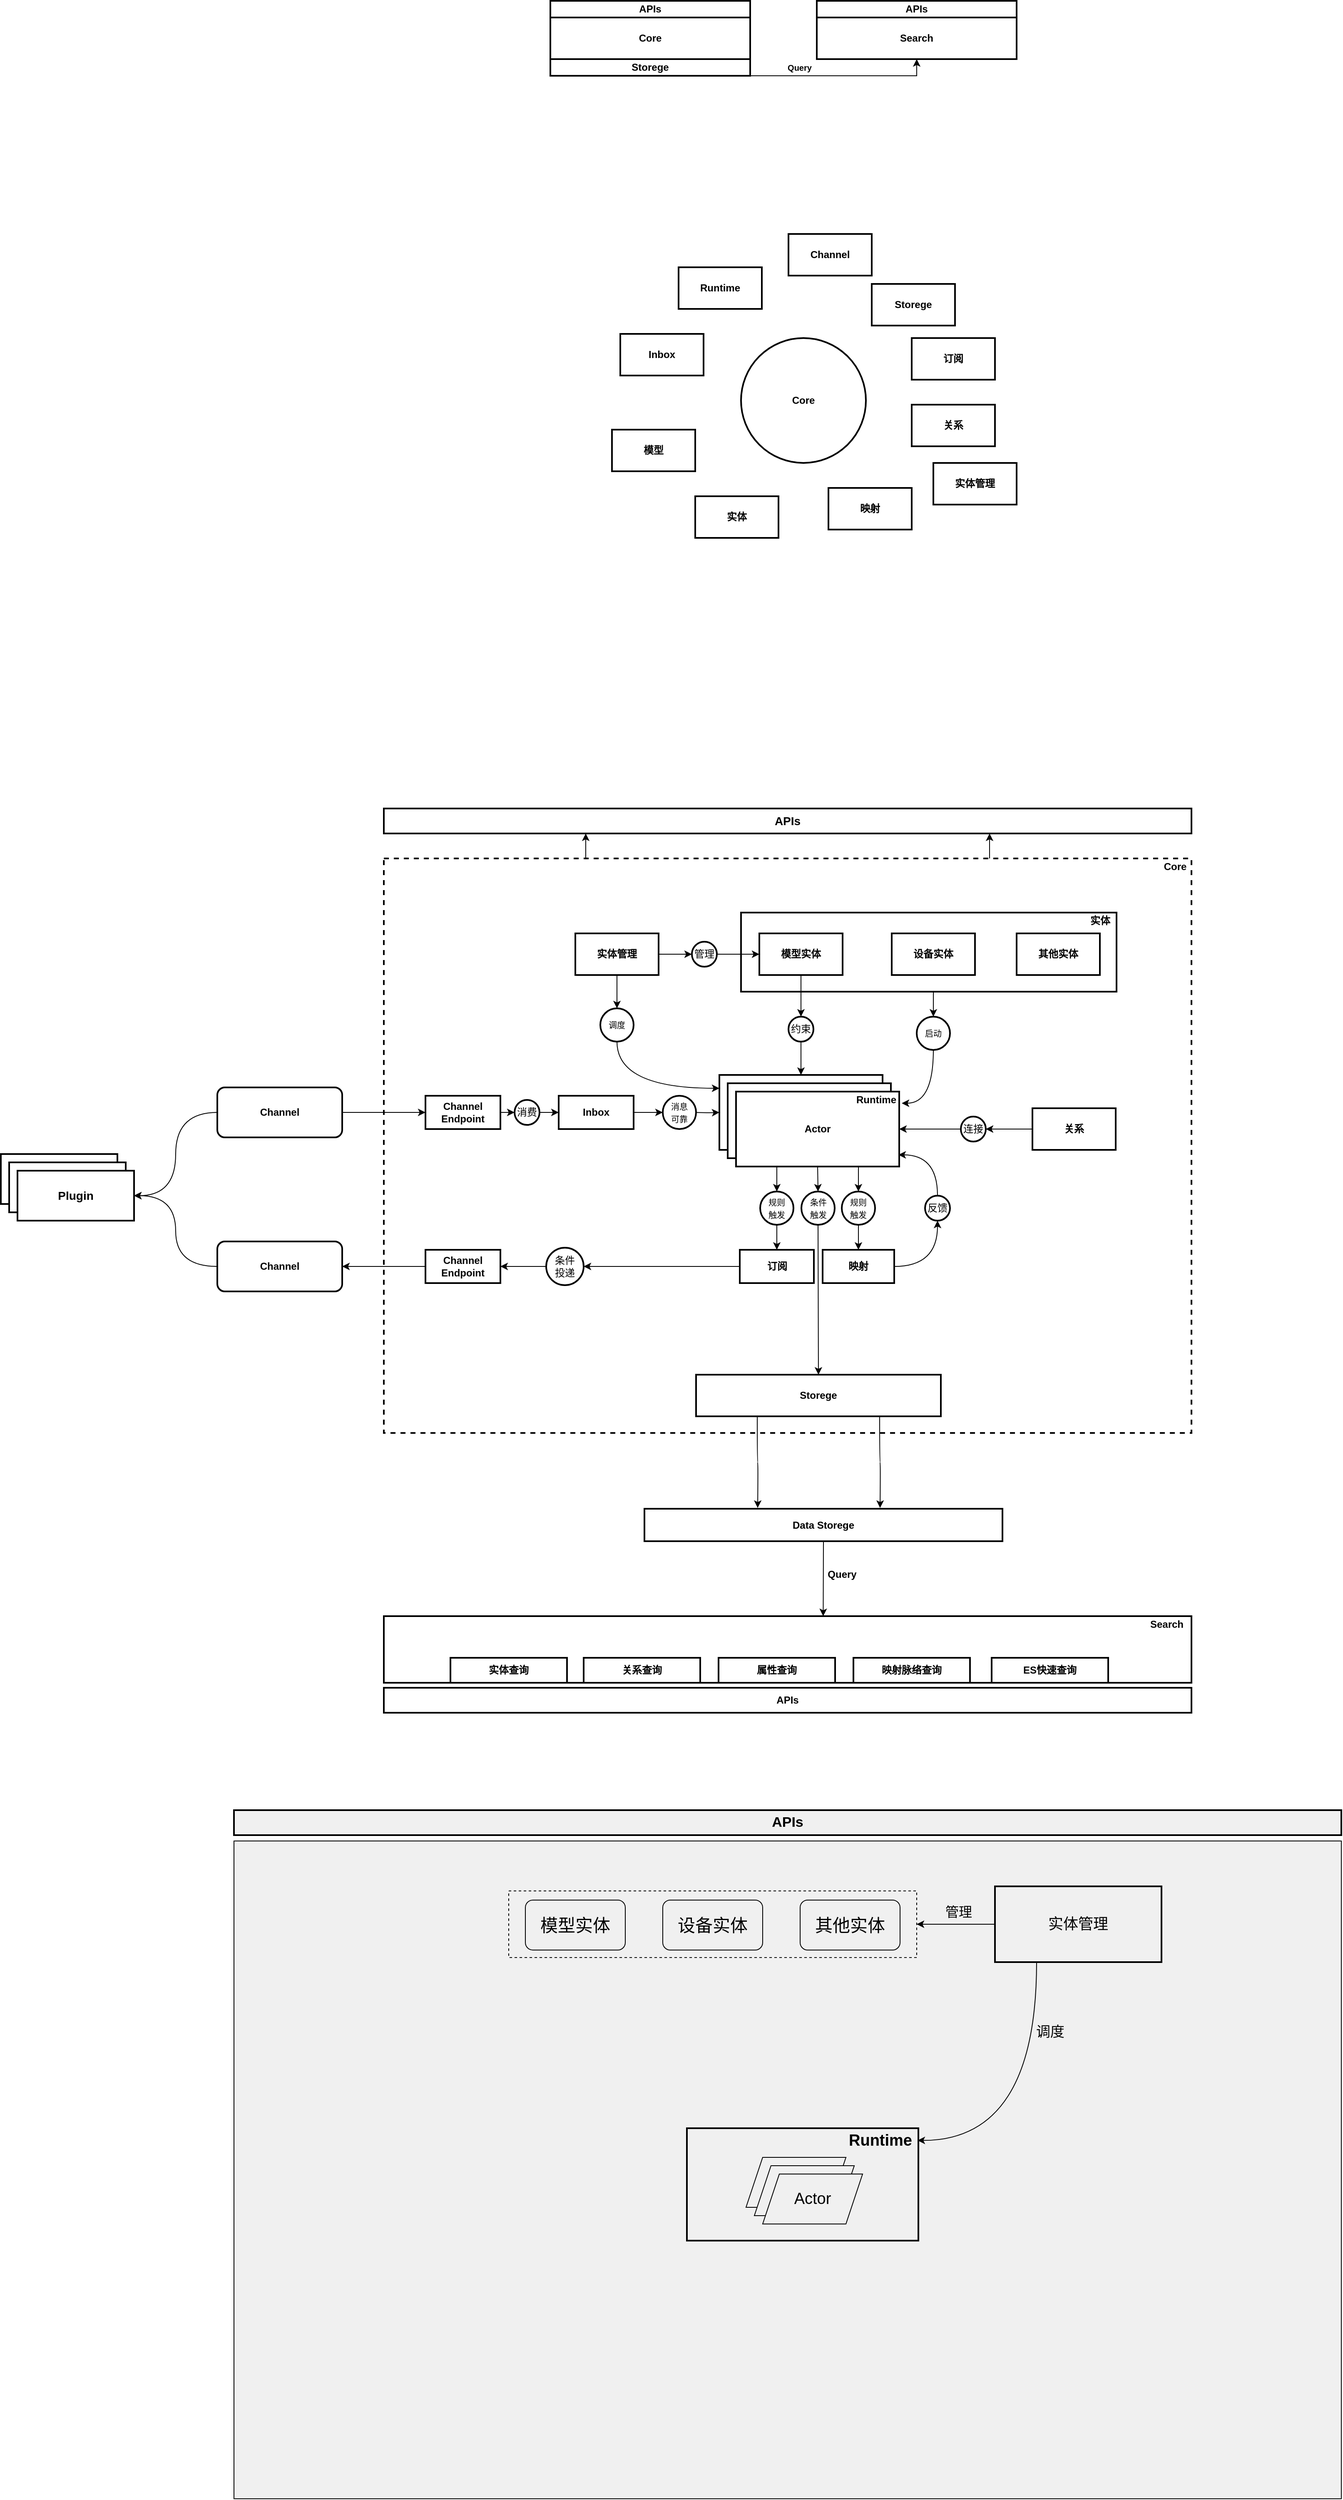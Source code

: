 <mxfile>
    <diagram id="mZEBOaH3Qbh8OWSPwJVB" name="Page-1">
        <mxGraphModel dx="2414" dy="2477" grid="1" gridSize="10" guides="1" tooltips="1" connect="1" arrows="1" fold="1" page="1" pageScale="1" pageWidth="827" pageHeight="1169" background="#ffffff" math="0" shadow="0">
            <root>
                <mxCell id="0"/>
                <mxCell id="1" parent="0"/>
                <mxCell id="112" style="edgeStyle=orthogonalEdgeStyle;curved=1;rounded=0;orthogonalLoop=1;jettySize=auto;html=1;exitX=0.25;exitY=0;exitDx=0;exitDy=0;entryX=0.25;entryY=1;entryDx=0;entryDy=0;strokeColor=#000000;" parent="1" source="91" target="111" edge="1">
                    <mxGeometry relative="1" as="geometry"/>
                </mxCell>
                <mxCell id="113" style="edgeStyle=orthogonalEdgeStyle;curved=1;rounded=0;orthogonalLoop=1;jettySize=auto;html=1;exitX=0.75;exitY=0;exitDx=0;exitDy=0;entryX=0.75;entryY=1;entryDx=0;entryDy=0;strokeColor=#000000;" parent="1" source="91" target="111" edge="1">
                    <mxGeometry relative="1" as="geometry"/>
                </mxCell>
                <mxCell id="91" value="" style="rounded=0;whiteSpace=wrap;html=1;strokeColor=#000000;strokeWidth=2;fillColor=#FFFFFF;dashed=1;" parent="1" vertex="1">
                    <mxGeometry x="-90" y="30" width="970" height="690" as="geometry"/>
                </mxCell>
                <mxCell id="2" value="&lt;font color=&quot;#000000&quot;&gt;&lt;b&gt;实体&lt;/b&gt;&lt;/font&gt;" style="rounded=0;whiteSpace=wrap;html=1;fillColor=#FFFFFF;strokeWidth=2;strokeColor=#000000;" parent="1" vertex="1">
                    <mxGeometry x="284" y="-405" width="100" height="50" as="geometry"/>
                </mxCell>
                <mxCell id="3" value="&lt;font color=&quot;#000000&quot;&gt;&lt;b&gt;订阅&lt;/b&gt;&lt;/font&gt;" style="rounded=0;whiteSpace=wrap;html=1;fillColor=#FFFFFF;strokeWidth=2;strokeColor=#000000;" parent="1" vertex="1">
                    <mxGeometry x="544" y="-595" width="100" height="50" as="geometry"/>
                </mxCell>
                <mxCell id="7" value="&lt;font color=&quot;#000000&quot;&gt;&lt;b&gt;模型&lt;/b&gt;&lt;/font&gt;" style="rounded=0;whiteSpace=wrap;html=1;fillColor=#FFFFFF;strokeWidth=2;strokeColor=#000000;" parent="1" vertex="1">
                    <mxGeometry x="184" y="-485" width="100" height="50" as="geometry"/>
                </mxCell>
                <mxCell id="24" value="&lt;font color=&quot;#000000&quot;&gt;&lt;b&gt;Core&lt;/b&gt;&lt;/font&gt;" style="ellipse;whiteSpace=wrap;html=1;aspect=fixed;strokeColor=#000000;strokeWidth=2;fillColor=#FFFFFF;" parent="1" vertex="1">
                    <mxGeometry x="339" y="-595" width="150" height="150" as="geometry"/>
                </mxCell>
                <mxCell id="25" value="&lt;font color=&quot;#000000&quot;&gt;&lt;b&gt;映射&lt;/b&gt;&lt;/font&gt;" style="rounded=0;whiteSpace=wrap;html=1;fillColor=#FFFFFF;strokeWidth=2;strokeColor=#000000;" parent="1" vertex="1">
                    <mxGeometry x="444" y="-415" width="100" height="50" as="geometry"/>
                </mxCell>
                <mxCell id="26" value="&lt;font color=&quot;#000000&quot;&gt;&lt;b&gt;关系&lt;/b&gt;&lt;/font&gt;" style="rounded=0;whiteSpace=wrap;html=1;fillColor=#FFFFFF;strokeWidth=2;strokeColor=#000000;" parent="1" vertex="1">
                    <mxGeometry x="544" y="-515" width="100" height="50" as="geometry"/>
                </mxCell>
                <mxCell id="27" value="&lt;font color=&quot;#000000&quot;&gt;&lt;b&gt;Core&lt;/b&gt;&lt;/font&gt;" style="rounded=0;whiteSpace=wrap;html=1;fillColor=#FFFFFF;strokeWidth=2;strokeColor=#000000;" parent="1" vertex="1">
                    <mxGeometry x="110" y="-980" width="240" height="50" as="geometry"/>
                </mxCell>
                <mxCell id="36" style="edgeStyle=orthogonalEdgeStyle;rounded=0;orthogonalLoop=1;jettySize=auto;html=1;exitX=1;exitY=1;exitDx=0;exitDy=0;entryX=0.5;entryY=1;entryDx=0;entryDy=0;strokeColor=#000000;" parent="1" source="28" target="34" edge="1">
                    <mxGeometry relative="1" as="geometry">
                        <Array as="points">
                            <mxPoint x="550" y="-910"/>
                        </Array>
                    </mxGeometry>
                </mxCell>
                <mxCell id="28" value="&lt;font color=&quot;#000000&quot;&gt;&lt;b&gt;Storege&lt;/b&gt;&lt;/font&gt;" style="rounded=0;whiteSpace=wrap;html=1;fillColor=#FFFFFF;strokeWidth=2;strokeColor=#000000;" parent="1" vertex="1">
                    <mxGeometry x="110" y="-930" width="240" height="20" as="geometry"/>
                </mxCell>
                <mxCell id="29" value="&lt;font color=&quot;#000000&quot;&gt;&lt;b&gt;APIs&lt;/b&gt;&lt;/font&gt;" style="rounded=0;whiteSpace=wrap;html=1;fillColor=#FFFFFF;strokeWidth=2;strokeColor=#000000;" parent="1" vertex="1">
                    <mxGeometry x="110" y="-1000" width="240" height="20" as="geometry"/>
                </mxCell>
                <mxCell id="34" value="&lt;font color=&quot;#000000&quot;&gt;&lt;b&gt;Search&lt;/b&gt;&lt;/font&gt;" style="rounded=0;whiteSpace=wrap;html=1;fillColor=#FFFFFF;strokeWidth=2;strokeColor=#000000;" parent="1" vertex="1">
                    <mxGeometry x="430" y="-980" width="240" height="50" as="geometry"/>
                </mxCell>
                <mxCell id="35" value="&lt;font color=&quot;#000000&quot;&gt;&lt;b&gt;APIs&lt;/b&gt;&lt;/font&gt;" style="rounded=0;whiteSpace=wrap;html=1;fillColor=#FFFFFF;strokeWidth=2;strokeColor=#000000;" parent="1" vertex="1">
                    <mxGeometry x="430" y="-1000" width="240" height="20" as="geometry"/>
                </mxCell>
                <mxCell id="37" value="&lt;b&gt;&lt;font color=&quot;#000000&quot; style=&quot;font-size: 10px&quot;&gt;Query&lt;/font&gt;&lt;/b&gt;" style="text;html=1;align=center;verticalAlign=middle;resizable=0;points=[];autosize=1;strokeColor=none;" parent="1" vertex="1">
                    <mxGeometry x="389" y="-930" width="40" height="20" as="geometry"/>
                </mxCell>
                <mxCell id="38" value="&lt;font color=&quot;#000000&quot;&gt;&lt;b&gt;Inbox&lt;/b&gt;&lt;/font&gt;" style="rounded=0;whiteSpace=wrap;html=1;fillColor=#FFFFFF;strokeWidth=2;strokeColor=#000000;" parent="1" vertex="1">
                    <mxGeometry x="194" y="-600" width="100" height="50" as="geometry"/>
                </mxCell>
                <mxCell id="39" value="&lt;font color=&quot;#000000&quot;&gt;&lt;b&gt;Runtime&lt;/b&gt;&lt;/font&gt;" style="rounded=0;whiteSpace=wrap;html=1;fillColor=#FFFFFF;strokeWidth=2;strokeColor=#000000;" parent="1" vertex="1">
                    <mxGeometry x="264" y="-680" width="100" height="50" as="geometry"/>
                </mxCell>
                <mxCell id="40" value="&lt;font color=&quot;#000000&quot;&gt;&lt;b&gt;Channel&lt;/b&gt;&lt;/font&gt;" style="rounded=0;whiteSpace=wrap;html=1;fillColor=#FFFFFF;strokeWidth=2;strokeColor=#000000;" parent="1" vertex="1">
                    <mxGeometry x="396" y="-720" width="100" height="50" as="geometry"/>
                </mxCell>
                <mxCell id="43" value="&lt;font color=&quot;#000000&quot;&gt;&lt;b&gt;实体管理&lt;/b&gt;&lt;/font&gt;" style="rounded=0;whiteSpace=wrap;html=1;fillColor=#FFFFFF;strokeWidth=2;strokeColor=#000000;" parent="1" vertex="1">
                    <mxGeometry x="570" y="-445" width="100" height="50" as="geometry"/>
                </mxCell>
                <mxCell id="52" style="edgeStyle=orthogonalEdgeStyle;curved=1;rounded=0;orthogonalLoop=1;jettySize=auto;html=1;exitX=0.5;exitY=1;exitDx=0;exitDy=0;entryX=0.5;entryY=0;entryDx=0;entryDy=0;strokeColor=#000000;" parent="1" source="50" target="44" edge="1">
                    <mxGeometry relative="1" as="geometry"/>
                </mxCell>
                <mxCell id="50" value="&lt;font color=&quot;#000000&quot;&gt;约束&lt;/font&gt;" style="ellipse;whiteSpace=wrap;html=1;aspect=fixed;strokeColor=#000000;strokeWidth=2;fillColor=#FFFFFF;" parent="1" vertex="1">
                    <mxGeometry x="396" y="220" width="30" height="30" as="geometry"/>
                </mxCell>
                <mxCell id="133" style="edgeStyle=orthogonalEdgeStyle;curved=1;rounded=0;orthogonalLoop=1;jettySize=auto;html=1;exitX=1;exitY=0.5;exitDx=0;exitDy=0;entryX=0.5;entryY=1;entryDx=0;entryDy=0;strokeColor=#000000;" parent="1" source="48" target="132" edge="1">
                    <mxGeometry relative="1" as="geometry"/>
                </mxCell>
                <mxCell id="48" value="&lt;b&gt;&lt;font color=&quot;#000000&quot;&gt;映射&lt;/font&gt;&lt;/b&gt;" style="rounded=0;whiteSpace=wrap;html=1;fillColor=#FFFFFF;strokeWidth=2;strokeColor=#000000;" parent="1" vertex="1">
                    <mxGeometry x="437" y="500" width="86" height="40" as="geometry"/>
                </mxCell>
                <mxCell id="58" style="edgeStyle=orthogonalEdgeStyle;curved=1;rounded=0;orthogonalLoop=1;jettySize=auto;html=1;exitX=0;exitY=0.5;exitDx=0;exitDy=0;entryX=1;entryY=0.5;entryDx=0;entryDy=0;strokeColor=#000000;" parent="1" source="56" target="57" edge="1">
                    <mxGeometry relative="1" as="geometry"/>
                </mxCell>
                <mxCell id="56" value="&lt;font color=&quot;#000000&quot;&gt;&lt;b&gt;关系&lt;/b&gt;&lt;/font&gt;" style="rounded=0;whiteSpace=wrap;html=1;fillColor=#FFFFFF;strokeWidth=2;strokeColor=#000000;" parent="1" vertex="1">
                    <mxGeometry x="689" y="330" width="100" height="50" as="geometry"/>
                </mxCell>
                <mxCell id="68" style="edgeStyle=orthogonalEdgeStyle;curved=1;rounded=0;orthogonalLoop=1;jettySize=auto;html=1;exitX=0;exitY=0.5;exitDx=0;exitDy=0;entryX=1;entryY=0.5;entryDx=0;entryDy=0;strokeColor=#000000;" parent="1" source="57" target="72" edge="1">
                    <mxGeometry relative="1" as="geometry">
                        <mxPoint x="549" y="405" as="targetPoint"/>
                    </mxGeometry>
                </mxCell>
                <mxCell id="57" value="&lt;font color=&quot;#000000&quot;&gt;连接&lt;/font&gt;" style="ellipse;whiteSpace=wrap;html=1;aspect=fixed;strokeColor=#000000;strokeWidth=2;fillColor=#FFFFFF;" parent="1" vertex="1">
                    <mxGeometry x="603" y="340" width="30" height="30" as="geometry"/>
                </mxCell>
                <mxCell id="61" value="" style="group" parent="1" vertex="1" connectable="0">
                    <mxGeometry x="313" y="290" width="205" height="90" as="geometry"/>
                </mxCell>
                <mxCell id="44" value="" style="rounded=0;whiteSpace=wrap;html=1;fillColor=#FFFFFF;strokeWidth=2;strokeColor=#000000;" parent="61" vertex="1">
                    <mxGeometry width="196" height="90" as="geometry"/>
                </mxCell>
                <mxCell id="69" value="" style="group" parent="1" vertex="1" connectable="0">
                    <mxGeometry x="323" y="300" width="205" height="90" as="geometry"/>
                </mxCell>
                <mxCell id="70" value="" style="rounded=0;whiteSpace=wrap;html=1;fillColor=#FFFFFF;strokeWidth=2;strokeColor=#000000;" parent="69" vertex="1">
                    <mxGeometry width="196" height="90" as="geometry"/>
                </mxCell>
                <mxCell id="71" value="" style="group" parent="1" vertex="1" connectable="0">
                    <mxGeometry x="333" y="310" width="210" height="90" as="geometry"/>
                </mxCell>
                <mxCell id="72" value="&lt;b&gt;&lt;font color=&quot;#000000&quot;&gt;Actor&lt;/font&gt;&lt;/b&gt;" style="rounded=0;whiteSpace=wrap;html=1;fillColor=#FFFFFF;strokeWidth=2;strokeColor=#000000;" parent="71" vertex="1">
                    <mxGeometry width="196" height="90" as="geometry"/>
                </mxCell>
                <mxCell id="73" value="&lt;font color=&quot;#000000&quot;&gt;&lt;b&gt;Runtime&lt;/b&gt;&lt;/font&gt;" style="text;html=1;align=center;verticalAlign=middle;resizable=0;points=[];autosize=1;strokeColor=none;" parent="71" vertex="1">
                    <mxGeometry x="138" width="60" height="20" as="geometry"/>
                </mxCell>
                <mxCell id="141" style="edgeStyle=orthogonalEdgeStyle;curved=1;rounded=0;orthogonalLoop=1;jettySize=auto;html=1;exitX=0;exitY=0.5;exitDx=0;exitDy=0;entryX=1;entryY=0.5;entryDx=0;entryDy=0;strokeColor=#000000;" parent="1" source="74" target="140" edge="1">
                    <mxGeometry relative="1" as="geometry"/>
                </mxCell>
                <mxCell id="74" value="&lt;font color=&quot;#000000&quot;&gt;&lt;b&gt;订阅&lt;/b&gt;&lt;/font&gt;" style="rounded=0;whiteSpace=wrap;html=1;fillColor=#FFFFFF;strokeWidth=2;strokeColor=#000000;" parent="1" vertex="1">
                    <mxGeometry x="337.5" y="500" width="89" height="40" as="geometry"/>
                </mxCell>
                <mxCell id="121" style="edgeStyle=orthogonalEdgeStyle;curved=1;rounded=0;orthogonalLoop=1;jettySize=auto;html=1;exitX=0.5;exitY=1;exitDx=0;exitDy=0;entryX=0.5;entryY=0;entryDx=0;entryDy=0;strokeColor=#000000;" parent="1" source="75" target="74" edge="1">
                    <mxGeometry relative="1" as="geometry"/>
                </mxCell>
                <mxCell id="75" value="&lt;font color=&quot;#000000&quot; style=&quot;font-size: 10px&quot;&gt;规则&lt;br&gt;触发&lt;/font&gt;" style="ellipse;whiteSpace=wrap;html=1;aspect=fixed;strokeColor=#000000;strokeWidth=2;fillColor=#FFFFFF;" parent="1" vertex="1">
                    <mxGeometry x="362" y="430" width="40" height="40" as="geometry"/>
                </mxCell>
                <mxCell id="84" style="edgeStyle=orthogonalEdgeStyle;curved=1;rounded=0;orthogonalLoop=1;jettySize=auto;html=1;exitX=0.5;exitY=1;exitDx=0;exitDy=0;entryX=1.017;entryY=0.7;entryDx=0;entryDy=0;entryPerimeter=0;strokeColor=#000000;" parent="1" source="81" target="73" edge="1">
                    <mxGeometry relative="1" as="geometry"/>
                </mxCell>
                <mxCell id="81" value="&lt;font color=&quot;#000000&quot;&gt;&lt;span style=&quot;font-size: 10px&quot;&gt;启动&lt;/span&gt;&lt;/font&gt;" style="ellipse;whiteSpace=wrap;html=1;aspect=fixed;strokeColor=#000000;strokeWidth=2;fillColor=#FFFFFF;" parent="1" vertex="1">
                    <mxGeometry x="550" y="220" width="40" height="40" as="geometry"/>
                </mxCell>
                <mxCell id="126" style="edgeStyle=orthogonalEdgeStyle;curved=1;rounded=0;orthogonalLoop=1;jettySize=auto;html=1;exitX=1;exitY=0.5;exitDx=0;exitDy=0;entryX=0;entryY=0.5;entryDx=0;entryDy=0;strokeColor=#000000;" parent="1" source="89" target="128" edge="1">
                    <mxGeometry relative="1" as="geometry">
                        <mxPoint x="250" y="335" as="targetPoint"/>
                    </mxGeometry>
                </mxCell>
                <mxCell id="89" value="&lt;font color=&quot;#000000&quot;&gt;&lt;b&gt;Inbox&lt;/b&gt;&lt;/font&gt;" style="rounded=0;whiteSpace=wrap;html=1;fillColor=#FFFFFF;strokeWidth=2;strokeColor=#000000;" parent="1" vertex="1">
                    <mxGeometry x="120" y="315" width="90" height="40" as="geometry"/>
                </mxCell>
                <mxCell id="137" style="edgeStyle=orthogonalEdgeStyle;curved=1;rounded=0;orthogonalLoop=1;jettySize=auto;html=1;exitX=1;exitY=0.5;exitDx=0;exitDy=0;entryX=0;entryY=0.5;entryDx=0;entryDy=0;strokeColor=#000000;" parent="1" source="92" target="135" edge="1">
                    <mxGeometry relative="1" as="geometry"/>
                </mxCell>
                <mxCell id="160" style="edgeStyle=orthogonalEdgeStyle;curved=1;rounded=0;orthogonalLoop=1;jettySize=auto;html=1;exitX=0;exitY=0.5;exitDx=0;exitDy=0;entryX=1;entryY=0.5;entryDx=0;entryDy=0;strokeColor=#000000;" parent="1" source="92" target="157" edge="1">
                    <mxGeometry relative="1" as="geometry"/>
                </mxCell>
                <mxCell id="92" value="&lt;font color=&quot;#000000&quot;&gt;&lt;b&gt;Channel&lt;/b&gt;&lt;/font&gt;" style="rounded=1;whiteSpace=wrap;html=1;strokeColor=#000000;strokeWidth=2;fillColor=#FFFFFF;" parent="1" vertex="1">
                    <mxGeometry x="-290" y="305" width="150" height="60" as="geometry"/>
                </mxCell>
                <mxCell id="97" style="edgeStyle=orthogonalEdgeStyle;curved=1;rounded=0;orthogonalLoop=1;jettySize=auto;html=1;exitX=1;exitY=0.5;exitDx=0;exitDy=0;strokeColor=#000000;" parent="1" source="94" target="89" edge="1">
                    <mxGeometry relative="1" as="geometry"/>
                </mxCell>
                <mxCell id="94" value="&lt;font color=&quot;#000000&quot;&gt;消费&lt;/font&gt;" style="ellipse;whiteSpace=wrap;html=1;aspect=fixed;strokeColor=#000000;strokeWidth=2;fillColor=#FFFFFF;" parent="1" vertex="1">
                    <mxGeometry x="67" y="320" width="30" height="30" as="geometry"/>
                </mxCell>
                <mxCell id="101" style="edgeStyle=orthogonalEdgeStyle;curved=1;rounded=0;orthogonalLoop=1;jettySize=auto;html=1;exitX=0.5;exitY=1;exitDx=0;exitDy=0;entryX=0.5;entryY=0;entryDx=0;entryDy=0;strokeColor=#000000;" parent="1" source="98" target="100" edge="1">
                    <mxGeometry relative="1" as="geometry"/>
                </mxCell>
                <mxCell id="105" style="edgeStyle=orthogonalEdgeStyle;curved=1;rounded=0;orthogonalLoop=1;jettySize=auto;html=1;exitX=1;exitY=0.5;exitDx=0;exitDy=0;entryX=0;entryY=0.5;entryDx=0;entryDy=0;strokeColor=#000000;" parent="1" source="98" target="104" edge="1">
                    <mxGeometry relative="1" as="geometry"/>
                </mxCell>
                <mxCell id="98" value="&lt;font color=&quot;#000000&quot;&gt;&lt;b&gt;实体管理&lt;/b&gt;&lt;/font&gt;" style="rounded=0;whiteSpace=wrap;html=1;fillColor=#FFFFFF;strokeWidth=2;strokeColor=#000000;" parent="1" vertex="1">
                    <mxGeometry x="140" y="120" width="100" height="50" as="geometry"/>
                </mxCell>
                <mxCell id="102" style="edgeStyle=orthogonalEdgeStyle;curved=1;rounded=0;orthogonalLoop=1;jettySize=auto;html=1;exitX=0.5;exitY=1;exitDx=0;exitDy=0;entryX=0;entryY=0.178;entryDx=0;entryDy=0;entryPerimeter=0;strokeColor=#000000;" parent="1" source="100" target="44" edge="1">
                    <mxGeometry relative="1" as="geometry"/>
                </mxCell>
                <mxCell id="100" value="&lt;font color=&quot;#000000&quot;&gt;&lt;span style=&quot;font-size: 10px&quot;&gt;调度&lt;/span&gt;&lt;/font&gt;" style="ellipse;whiteSpace=wrap;html=1;aspect=fixed;strokeColor=#000000;strokeWidth=2;fillColor=#FFFFFF;" parent="1" vertex="1">
                    <mxGeometry x="170" y="210" width="40" height="40" as="geometry"/>
                </mxCell>
                <mxCell id="103" value="" style="rounded=0;whiteSpace=wrap;html=1;strokeColor=#000000;strokeWidth=2;fillColor=#FFFFFF;" parent="1" vertex="1">
                    <mxGeometry x="339" y="95" width="451" height="95" as="geometry"/>
                </mxCell>
                <mxCell id="49" value="&lt;font color=&quot;#000000&quot;&gt;&lt;b&gt;模型实体&lt;/b&gt;&lt;/font&gt;" style="rounded=0;whiteSpace=wrap;html=1;fillColor=#FFFFFF;strokeWidth=2;strokeColor=#000000;" parent="1" vertex="1">
                    <mxGeometry x="361" y="120" width="100" height="50" as="geometry"/>
                </mxCell>
                <mxCell id="79" value="&lt;font color=&quot;#000000&quot;&gt;&lt;b&gt;设备实体&lt;/b&gt;&lt;/font&gt;" style="rounded=0;whiteSpace=wrap;html=1;fillColor=#FFFFFF;strokeWidth=2;strokeColor=#000000;" parent="1" vertex="1">
                    <mxGeometry x="520" y="120" width="100" height="50" as="geometry"/>
                </mxCell>
                <mxCell id="51" style="edgeStyle=orthogonalEdgeStyle;curved=1;rounded=0;orthogonalLoop=1;jettySize=auto;html=1;exitX=0.5;exitY=1;exitDx=0;exitDy=0;entryX=0.5;entryY=0;entryDx=0;entryDy=0;strokeColor=#000000;" parent="1" source="49" target="50" edge="1">
                    <mxGeometry relative="1" as="geometry"/>
                </mxCell>
                <mxCell id="83" style="edgeStyle=orthogonalEdgeStyle;curved=1;rounded=0;orthogonalLoop=1;jettySize=auto;html=1;entryX=0.5;entryY=0;entryDx=0;entryDy=0;strokeColor=#000000;" parent="1" target="81" edge="1">
                    <mxGeometry relative="1" as="geometry">
                        <mxPoint x="570" y="190" as="sourcePoint"/>
                    </mxGeometry>
                </mxCell>
                <mxCell id="106" style="edgeStyle=orthogonalEdgeStyle;curved=1;rounded=0;orthogonalLoop=1;jettySize=auto;html=1;exitX=1;exitY=0.5;exitDx=0;exitDy=0;entryX=0;entryY=0.5;entryDx=0;entryDy=0;strokeColor=#000000;" parent="1" source="104" target="49" edge="1">
                    <mxGeometry relative="1" as="geometry"/>
                </mxCell>
                <mxCell id="104" value="&lt;font color=&quot;#000000&quot;&gt;管理&lt;/font&gt;" style="ellipse;whiteSpace=wrap;html=1;aspect=fixed;strokeColor=#000000;strokeWidth=2;fillColor=#FFFFFF;" parent="1" vertex="1">
                    <mxGeometry x="280" y="130" width="30" height="30" as="geometry"/>
                </mxCell>
                <mxCell id="108" value="&lt;font color=&quot;#000000&quot;&gt;&lt;b&gt;其他实体&lt;/b&gt;&lt;/font&gt;" style="rounded=0;whiteSpace=wrap;html=1;fillColor=#FFFFFF;strokeWidth=2;strokeColor=#000000;" parent="1" vertex="1">
                    <mxGeometry x="670" y="120" width="100" height="50" as="geometry"/>
                </mxCell>
                <mxCell id="110" value="&lt;b style=&quot;color: rgb(0 , 0 , 0)&quot;&gt;实体&lt;/b&gt;" style="text;html=1;align=center;verticalAlign=middle;resizable=0;points=[];autosize=1;strokeColor=none;" parent="1" vertex="1">
                    <mxGeometry x="750" y="95" width="40" height="20" as="geometry"/>
                </mxCell>
                <mxCell id="111" value="&lt;font color=&quot;#000000&quot; style=&quot;font-size: 14px&quot;&gt;&lt;b&gt;APIs&lt;/b&gt;&lt;/font&gt;" style="rounded=0;whiteSpace=wrap;html=1;strokeColor=#000000;strokeWidth=2;fillColor=#FFFFFF;" parent="1" vertex="1">
                    <mxGeometry x="-90" y="-30" width="970" height="30" as="geometry"/>
                </mxCell>
                <mxCell id="114" value="&lt;font color=&quot;#000000&quot;&gt;&lt;b&gt;Storege&lt;/b&gt;&lt;/font&gt;" style="rounded=0;whiteSpace=wrap;html=1;fillColor=#FFFFFF;strokeWidth=2;strokeColor=#000000;" parent="1" vertex="1">
                    <mxGeometry x="496" y="-660" width="100" height="50" as="geometry"/>
                </mxCell>
                <mxCell id="129" style="edgeStyle=orthogonalEdgeStyle;curved=1;rounded=0;orthogonalLoop=1;jettySize=auto;html=1;exitX=0.25;exitY=1;exitDx=0;exitDy=0;strokeColor=#000000;" parent="1" source="115" edge="1">
                    <mxGeometry relative="1" as="geometry">
                        <mxPoint x="359" y="810" as="targetPoint"/>
                    </mxGeometry>
                </mxCell>
                <mxCell id="131" style="edgeStyle=orthogonalEdgeStyle;curved=1;rounded=0;orthogonalLoop=1;jettySize=auto;html=1;exitX=0.75;exitY=1;exitDx=0;exitDy=0;strokeColor=#000000;" parent="1" source="115" edge="1">
                    <mxGeometry relative="1" as="geometry">
                        <mxPoint x="506" y="810" as="targetPoint"/>
                    </mxGeometry>
                </mxCell>
                <mxCell id="115" value="&lt;font color=&quot;#000000&quot;&gt;&lt;b&gt;Storege&lt;/b&gt;&lt;/font&gt;" style="rounded=0;whiteSpace=wrap;html=1;fillColor=#FFFFFF;strokeWidth=2;strokeColor=#000000;" parent="1" vertex="1">
                    <mxGeometry x="285" y="650" width="294" height="50" as="geometry"/>
                </mxCell>
                <mxCell id="122" style="edgeStyle=orthogonalEdgeStyle;curved=1;rounded=0;orthogonalLoop=1;jettySize=auto;html=1;exitX=0.5;exitY=1;exitDx=0;exitDy=0;strokeColor=#000000;" parent="1" source="117" target="48" edge="1">
                    <mxGeometry relative="1" as="geometry"/>
                </mxCell>
                <mxCell id="117" value="&lt;font color=&quot;#000000&quot; style=&quot;font-size: 10px&quot;&gt;规则&lt;br&gt;触发&lt;/font&gt;" style="ellipse;whiteSpace=wrap;html=1;aspect=fixed;strokeColor=#000000;strokeWidth=2;fillColor=#FFFFFF;" parent="1" vertex="1">
                    <mxGeometry x="460" y="430" width="40" height="40" as="geometry"/>
                </mxCell>
                <mxCell id="124" style="edgeStyle=orthogonalEdgeStyle;curved=1;rounded=0;orthogonalLoop=1;jettySize=auto;html=1;exitX=0.5;exitY=1;exitDx=0;exitDy=0;strokeColor=#000000;" parent="1" source="118" target="115" edge="1">
                    <mxGeometry relative="1" as="geometry"/>
                </mxCell>
                <mxCell id="118" value="&lt;font color=&quot;#000000&quot;&gt;&lt;span style=&quot;font-size: 10px&quot;&gt;条件&lt;br&gt;触发&lt;/span&gt;&lt;/font&gt;" style="ellipse;whiteSpace=wrap;html=1;aspect=fixed;strokeColor=#000000;strokeWidth=2;fillColor=#FFFFFF;" parent="1" vertex="1">
                    <mxGeometry x="411.5" y="430" width="40" height="40" as="geometry"/>
                </mxCell>
                <mxCell id="119" style="edgeStyle=orthogonalEdgeStyle;curved=1;rounded=0;orthogonalLoop=1;jettySize=auto;html=1;exitX=0.25;exitY=1;exitDx=0;exitDy=0;entryX=0.5;entryY=0;entryDx=0;entryDy=0;strokeColor=#000000;" parent="1" source="72" target="75" edge="1">
                    <mxGeometry relative="1" as="geometry"/>
                </mxCell>
                <mxCell id="120" style="edgeStyle=orthogonalEdgeStyle;curved=1;rounded=0;orthogonalLoop=1;jettySize=auto;html=1;exitX=0.75;exitY=1;exitDx=0;exitDy=0;entryX=0.5;entryY=0;entryDx=0;entryDy=0;strokeColor=#000000;" parent="1" source="72" target="117" edge="1">
                    <mxGeometry relative="1" as="geometry"/>
                </mxCell>
                <mxCell id="123" style="edgeStyle=orthogonalEdgeStyle;curved=1;rounded=0;orthogonalLoop=1;jettySize=auto;html=1;exitX=0.5;exitY=1;exitDx=0;exitDy=0;entryX=0.5;entryY=0;entryDx=0;entryDy=0;strokeColor=#000000;" parent="1" source="72" target="118" edge="1">
                    <mxGeometry relative="1" as="geometry"/>
                </mxCell>
                <mxCell id="127" style="edgeStyle=orthogonalEdgeStyle;curved=1;rounded=0;orthogonalLoop=1;jettySize=auto;html=1;exitX=1;exitY=0.5;exitDx=0;exitDy=0;strokeColor=#000000;" parent="1" target="44" edge="1">
                    <mxGeometry relative="1" as="geometry">
                        <mxPoint x="280" y="335" as="sourcePoint"/>
                    </mxGeometry>
                </mxCell>
                <mxCell id="128" value="&lt;font color=&quot;#000000&quot;&gt;&lt;span style=&quot;font-size: 10px&quot;&gt;消息&lt;br&gt;可靠&lt;/span&gt;&lt;/font&gt;" style="ellipse;whiteSpace=wrap;html=1;aspect=fixed;strokeColor=#000000;strokeWidth=2;fillColor=#FFFFFF;" parent="1" vertex="1">
                    <mxGeometry x="245" y="315" width="40" height="40" as="geometry"/>
                </mxCell>
                <mxCell id="146" style="edgeStyle=orthogonalEdgeStyle;curved=1;rounded=0;orthogonalLoop=1;jettySize=auto;html=1;exitX=0.5;exitY=1;exitDx=0;exitDy=0;entryX=0.544;entryY=0;entryDx=0;entryDy=0;entryPerimeter=0;strokeColor=#000000;" parent="1" source="130" target="145" edge="1">
                    <mxGeometry relative="1" as="geometry"/>
                </mxCell>
                <mxCell id="130" value="&lt;font color=&quot;#000000&quot;&gt;&lt;b&gt;Data Storege&lt;/b&gt;&lt;/font&gt;" style="rounded=0;whiteSpace=wrap;html=1;strokeColor=#000000;strokeWidth=2;fillColor=#FFFFFF;" parent="1" vertex="1">
                    <mxGeometry x="223" y="811" width="430" height="39" as="geometry"/>
                </mxCell>
                <mxCell id="134" style="edgeStyle=orthogonalEdgeStyle;curved=1;rounded=0;orthogonalLoop=1;jettySize=auto;html=1;exitX=0.5;exitY=0;exitDx=0;exitDy=0;entryX=0.995;entryY=0.844;entryDx=0;entryDy=0;entryPerimeter=0;strokeColor=#000000;" parent="1" source="132" target="72" edge="1">
                    <mxGeometry relative="1" as="geometry"/>
                </mxCell>
                <mxCell id="132" value="&lt;font color=&quot;#000000&quot;&gt;反馈&lt;/font&gt;" style="ellipse;whiteSpace=wrap;html=1;aspect=fixed;strokeColor=#000000;strokeWidth=2;fillColor=#FFFFFF;" parent="1" vertex="1">
                    <mxGeometry x="560" y="435" width="30" height="30" as="geometry"/>
                </mxCell>
                <mxCell id="136" style="edgeStyle=orthogonalEdgeStyle;curved=1;rounded=0;orthogonalLoop=1;jettySize=auto;html=1;exitX=1;exitY=0.5;exitDx=0;exitDy=0;entryX=0;entryY=0.5;entryDx=0;entryDy=0;strokeColor=#000000;" parent="1" source="135" target="94" edge="1">
                    <mxGeometry relative="1" as="geometry"/>
                </mxCell>
                <mxCell id="135" value="&lt;font color=&quot;#000000&quot;&gt;&lt;b&gt;Channel Endpoint&lt;/b&gt;&lt;/font&gt;" style="rounded=0;whiteSpace=wrap;html=1;fillColor=#FFFFFF;strokeWidth=2;strokeColor=#000000;" parent="1" vertex="1">
                    <mxGeometry x="-40" y="315" width="90" height="40" as="geometry"/>
                </mxCell>
                <mxCell id="143" style="edgeStyle=orthogonalEdgeStyle;curved=1;rounded=0;orthogonalLoop=1;jettySize=auto;html=1;exitX=0;exitY=0.5;exitDx=0;exitDy=0;strokeColor=#000000;entryX=1;entryY=0.5;entryDx=0;entryDy=0;" parent="1" source="138" target="144" edge="1">
                    <mxGeometry relative="1" as="geometry">
                        <mxPoint x="-150" y="520" as="targetPoint"/>
                    </mxGeometry>
                </mxCell>
                <mxCell id="138" value="&lt;font color=&quot;#000000&quot;&gt;&lt;b&gt;Channel Endpoint&lt;/b&gt;&lt;/font&gt;" style="rounded=0;whiteSpace=wrap;html=1;fillColor=#FFFFFF;strokeWidth=2;strokeColor=#000000;" parent="1" vertex="1">
                    <mxGeometry x="-40" y="500" width="90" height="40" as="geometry"/>
                </mxCell>
                <mxCell id="142" style="edgeStyle=orthogonalEdgeStyle;curved=1;rounded=0;orthogonalLoop=1;jettySize=auto;html=1;exitX=0;exitY=0.5;exitDx=0;exitDy=0;strokeColor=#000000;" parent="1" source="140" target="138" edge="1">
                    <mxGeometry relative="1" as="geometry"/>
                </mxCell>
                <mxCell id="140" value="&lt;font color=&quot;#000000&quot;&gt;条件&lt;br&gt;投递&lt;/font&gt;" style="ellipse;whiteSpace=wrap;html=1;aspect=fixed;strokeColor=#000000;strokeWidth=2;fillColor=#FFFFFF;" parent="1" vertex="1">
                    <mxGeometry x="105" y="497.5" width="45" height="45" as="geometry"/>
                </mxCell>
                <mxCell id="161" style="edgeStyle=orthogonalEdgeStyle;curved=1;rounded=0;orthogonalLoop=1;jettySize=auto;html=1;exitX=0;exitY=0.5;exitDx=0;exitDy=0;entryX=1;entryY=0.5;entryDx=0;entryDy=0;strokeColor=#000000;" parent="1" source="144" target="157" edge="1">
                    <mxGeometry relative="1" as="geometry"/>
                </mxCell>
                <mxCell id="144" value="&lt;font color=&quot;#000000&quot;&gt;&lt;b&gt;Channel&lt;/b&gt;&lt;/font&gt;" style="rounded=1;whiteSpace=wrap;html=1;strokeColor=#000000;strokeWidth=2;fillColor=#FFFFFF;" parent="1" vertex="1">
                    <mxGeometry x="-290" y="490" width="150" height="60" as="geometry"/>
                </mxCell>
                <mxCell id="145" value="" style="rounded=0;whiteSpace=wrap;html=1;strokeColor=#000000;strokeWidth=2;fillColor=#FFFFFF;" parent="1" vertex="1">
                    <mxGeometry x="-90" y="940" width="970" height="80" as="geometry"/>
                </mxCell>
                <mxCell id="147" value="&lt;b&gt;&lt;font color=&quot;#000000&quot;&gt;Query&lt;/font&gt;&lt;/b&gt;" style="text;html=1;align=center;verticalAlign=middle;resizable=0;points=[];autosize=1;strokeColor=none;" parent="1" vertex="1">
                    <mxGeometry x="435" y="880" width="50" height="20" as="geometry"/>
                </mxCell>
                <mxCell id="148" value="&lt;font color=&quot;#000000&quot;&gt;&lt;b&gt;APIs&lt;/b&gt;&lt;/font&gt;" style="rounded=0;whiteSpace=wrap;html=1;strokeColor=#000000;strokeWidth=2;fillColor=#FFFFFF;" parent="1" vertex="1">
                    <mxGeometry x="-90" y="1026" width="970" height="30" as="geometry"/>
                </mxCell>
                <mxCell id="149" value="&lt;b&gt;&lt;font color=&quot;#000000&quot;&gt;实体查询&lt;/font&gt;&lt;/b&gt;" style="rounded=0;whiteSpace=wrap;html=1;strokeColor=#000000;strokeWidth=2;fillColor=#FFFFFF;" parent="1" vertex="1">
                    <mxGeometry x="-10" y="990" width="140" height="30" as="geometry"/>
                </mxCell>
                <mxCell id="150" value="&lt;b&gt;&lt;font color=&quot;#000000&quot;&gt;关系查询&lt;/font&gt;&lt;/b&gt;" style="rounded=0;whiteSpace=wrap;html=1;strokeColor=#000000;strokeWidth=2;fillColor=#FFFFFF;" parent="1" vertex="1">
                    <mxGeometry x="150" y="990" width="140" height="30" as="geometry"/>
                </mxCell>
                <mxCell id="151" value="&lt;b&gt;&lt;font color=&quot;#000000&quot;&gt;属性查询&lt;/font&gt;&lt;/b&gt;" style="rounded=0;whiteSpace=wrap;html=1;strokeColor=#000000;strokeWidth=2;fillColor=#FFFFFF;" parent="1" vertex="1">
                    <mxGeometry x="312" y="990" width="140" height="30" as="geometry"/>
                </mxCell>
                <mxCell id="152" value="&lt;b&gt;&lt;font color=&quot;#000000&quot;&gt;映射脉络查询&lt;/font&gt;&lt;/b&gt;" style="rounded=0;whiteSpace=wrap;html=1;strokeColor=#000000;strokeWidth=2;fillColor=#FFFFFF;" parent="1" vertex="1">
                    <mxGeometry x="474" y="990" width="140" height="30" as="geometry"/>
                </mxCell>
                <mxCell id="153" value="&lt;b&gt;&lt;font color=&quot;#000000&quot;&gt;ES快速查询&lt;/font&gt;&lt;/b&gt;" style="rounded=0;whiteSpace=wrap;html=1;strokeColor=#000000;strokeWidth=2;fillColor=#FFFFFF;" parent="1" vertex="1">
                    <mxGeometry x="640" y="990" width="140" height="30" as="geometry"/>
                </mxCell>
                <mxCell id="154" value="&lt;b style=&quot;color: rgb(0 , 0 , 0)&quot;&gt;Search&lt;/b&gt;" style="text;html=1;align=center;verticalAlign=middle;resizable=0;points=[];autosize=1;strokeColor=none;" parent="1" vertex="1">
                    <mxGeometry x="820" y="940" width="60" height="20" as="geometry"/>
                </mxCell>
                <mxCell id="158" value="" style="group" parent="1" vertex="1" connectable="0">
                    <mxGeometry x="-550" y="385" width="160" height="80" as="geometry"/>
                </mxCell>
                <mxCell id="155" value="" style="rounded=0;whiteSpace=wrap;html=1;strokeColor=#000000;strokeWidth=2;fillColor=#FFFFFF;" parent="158" vertex="1">
                    <mxGeometry width="140" height="60" as="geometry"/>
                </mxCell>
                <mxCell id="156" value="" style="rounded=0;whiteSpace=wrap;html=1;strokeColor=#000000;strokeWidth=2;fillColor=#FFFFFF;" parent="158" vertex="1">
                    <mxGeometry x="10" y="10" width="140" height="60" as="geometry"/>
                </mxCell>
                <mxCell id="157" value="&lt;b&gt;&lt;font color=&quot;#000000&quot; style=&quot;font-size: 14px&quot;&gt;Plugin&lt;/font&gt;&lt;/b&gt;" style="rounded=0;whiteSpace=wrap;html=1;strokeColor=#000000;strokeWidth=2;fillColor=#FFFFFF;" parent="158" vertex="1">
                    <mxGeometry x="20" y="20" width="140" height="60" as="geometry"/>
                </mxCell>
                <mxCell id="162" value="&lt;b style=&quot;color: rgb(0 , 0 , 0)&quot;&gt;Core&lt;/b&gt;" style="text;html=1;align=center;verticalAlign=middle;resizable=0;points=[];autosize=1;strokeColor=none;" parent="1" vertex="1">
                    <mxGeometry x="840" y="30" width="40" height="20" as="geometry"/>
                </mxCell>
                <mxCell id="163" value="" style="rounded=0;whiteSpace=wrap;html=1;fillColor=#F0F0F0;strokeColor=#000000;" vertex="1" parent="1">
                    <mxGeometry x="-270" y="1210" width="1330" height="790" as="geometry"/>
                </mxCell>
                <mxCell id="164" value="&lt;font color=&quot;#000000&quot; size=&quot;1&quot;&gt;&lt;b style=&quot;font-size: 17px&quot;&gt;APIs&lt;/b&gt;&lt;/font&gt;" style="rounded=0;whiteSpace=wrap;html=1;strokeColor=#000000;strokeWidth=2;fillColor=#F0F0F0;" vertex="1" parent="1">
                    <mxGeometry x="-270" y="1173" width="1330" height="30" as="geometry"/>
                </mxCell>
                <mxCell id="177" style="edgeStyle=none;html=1;exitX=0;exitY=0.5;exitDx=0;exitDy=0;entryX=1;entryY=0.5;entryDx=0;entryDy=0;strokeColor=#000000;" edge="1" parent="1" source="169" target="168">
                    <mxGeometry relative="1" as="geometry"/>
                </mxCell>
                <mxCell id="180" style="edgeStyle=orthogonalEdgeStyle;curved=1;html=1;exitX=0.25;exitY=1;exitDx=0;exitDy=0;entryX=1;entryY=0.483;entryDx=0;entryDy=0;entryPerimeter=0;strokeColor=#000000;" edge="1" parent="1" source="169" target="172">
                    <mxGeometry relative="1" as="geometry"/>
                </mxCell>
                <mxCell id="169" value="&lt;font color=&quot;#000000&quot; style=&quot;font-size: 18px&quot;&gt;实体管理&lt;/font&gt;" style="rounded=0;whiteSpace=wrap;html=1;strokeColor=#000000;fillColor=#F0F0F0;strokeWidth=2;" vertex="1" parent="1">
                    <mxGeometry x="644" y="1264.5" width="200" height="91" as="geometry"/>
                </mxCell>
                <mxCell id="171" value="" style="rounded=0;whiteSpace=wrap;html=1;strokeColor=#000000;fillColor=#F0F0F0;strokeWidth=2;" vertex="1" parent="1">
                    <mxGeometry x="274" y="1555" width="278" height="135" as="geometry"/>
                </mxCell>
                <mxCell id="172" value="&lt;b&gt;&lt;font color=&quot;#000000&quot; style=&quot;font-size: 19px&quot;&gt;Runtime&lt;/font&gt;&lt;/b&gt;" style="text;html=1;align=center;verticalAlign=middle;resizable=0;points=[];autosize=1;strokeColor=none;" vertex="1" parent="1">
                    <mxGeometry x="461" y="1560" width="90" height="20" as="geometry"/>
                </mxCell>
                <mxCell id="176" value="" style="group" vertex="1" connectable="0" parent="1">
                    <mxGeometry x="345" y="1590" width="140" height="80" as="geometry"/>
                </mxCell>
                <mxCell id="173" value="" style="shape=parallelogram;perimeter=parallelogramPerimeter;whiteSpace=wrap;html=1;fixedSize=1;strokeColor=#000000;fillColor=#F0F0F0;" vertex="1" parent="176">
                    <mxGeometry width="120" height="60" as="geometry"/>
                </mxCell>
                <mxCell id="174" value="" style="shape=parallelogram;perimeter=parallelogramPerimeter;whiteSpace=wrap;html=1;fixedSize=1;strokeColor=#000000;fillColor=#F0F0F0;" vertex="1" parent="176">
                    <mxGeometry x="10" y="10" width="120" height="60" as="geometry"/>
                </mxCell>
                <mxCell id="175" value="&lt;font color=&quot;#000000&quot; style=&quot;font-size: 19px&quot;&gt;Actor&lt;/font&gt;" style="shape=parallelogram;perimeter=parallelogramPerimeter;whiteSpace=wrap;html=1;fixedSize=1;strokeColor=#000000;fillColor=#F0F0F0;" vertex="1" parent="176">
                    <mxGeometry x="20" y="20" width="120" height="60" as="geometry"/>
                </mxCell>
                <mxCell id="168" value="" style="rounded=0;whiteSpace=wrap;html=1;strokeColor=#000000;fillColor=#F0F0F0;dashed=1;" vertex="1" parent="1">
                    <mxGeometry x="60" y="1270" width="490" height="80" as="geometry"/>
                </mxCell>
                <mxCell id="165" value="&lt;font color=&quot;#000000&quot; style=&quot;font-size: 21px&quot;&gt;模型实体&lt;/font&gt;" style="rounded=1;whiteSpace=wrap;html=1;strokeColor=#000000;fillColor=#F0F0F0;" vertex="1" parent="1">
                    <mxGeometry x="80" y="1281" width="120" height="60" as="geometry"/>
                </mxCell>
                <mxCell id="166" value="&lt;font color=&quot;#000000&quot; style=&quot;font-size: 21px&quot;&gt;设备实体&lt;/font&gt;" style="rounded=1;whiteSpace=wrap;html=1;strokeColor=#000000;fillColor=#F0F0F0;" vertex="1" parent="1">
                    <mxGeometry x="245" y="1281" width="120" height="60" as="geometry"/>
                </mxCell>
                <mxCell id="167" value="&lt;font color=&quot;#000000&quot; style=&quot;font-size: 21px&quot;&gt;其他实体&lt;/font&gt;" style="rounded=1;whiteSpace=wrap;html=1;strokeColor=#000000;fillColor=#F0F0F0;" vertex="1" parent="1">
                    <mxGeometry x="410" y="1281" width="120" height="60" as="geometry"/>
                </mxCell>
                <mxCell id="178" value="&lt;font style=&quot;font-size: 16px&quot; color=&quot;#000000&quot;&gt;管理&lt;/font&gt;" style="text;html=1;align=center;verticalAlign=middle;resizable=0;points=[];autosize=1;strokeColor=none;" vertex="1" parent="1">
                    <mxGeometry x="575" y="1285" width="50" height="20" as="geometry"/>
                </mxCell>
                <mxCell id="181" value="&lt;font color=&quot;#000000&quot; style=&quot;font-size: 17px&quot;&gt;调度&lt;/font&gt;" style="text;html=1;align=center;verticalAlign=middle;resizable=0;points=[];autosize=1;strokeColor=none;" vertex="1" parent="1">
                    <mxGeometry x="685" y="1430" width="50" height="20" as="geometry"/>
                </mxCell>
            </root>
        </mxGraphModel>
    </diagram>
</mxfile>
